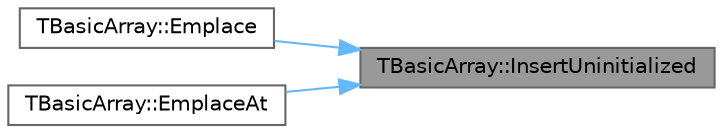 digraph "TBasicArray::InsertUninitialized"
{
 // INTERACTIVE_SVG=YES
 // LATEX_PDF_SIZE
  bgcolor="transparent";
  edge [fontname=Helvetica,fontsize=10,labelfontname=Helvetica,labelfontsize=10];
  node [fontname=Helvetica,fontsize=10,shape=box,height=0.2,width=0.4];
  rankdir="RL";
  Node1 [id="Node000001",label="TBasicArray::InsertUninitialized",height=0.2,width=0.4,color="gray40", fillcolor="grey60", style="filled", fontcolor="black",tooltip=" "];
  Node1 -> Node2 [id="edge1_Node000001_Node000002",dir="back",color="steelblue1",style="solid",tooltip=" "];
  Node2 [id="Node000002",label="TBasicArray::Emplace",height=0.2,width=0.4,color="grey40", fillcolor="white", style="filled",URL="$d1/da6/classTBasicArray.html#aeca7956defdd6ae69b8d1ed6c017b31f",tooltip=" "];
  Node1 -> Node3 [id="edge2_Node000001_Node000003",dir="back",color="steelblue1",style="solid",tooltip=" "];
  Node3 [id="Node000003",label="TBasicArray::EmplaceAt",height=0.2,width=0.4,color="grey40", fillcolor="white", style="filled",URL="$d1/da6/classTBasicArray.html#aaf8403fec45c4de4300b3982560f5fac",tooltip=" "];
}

